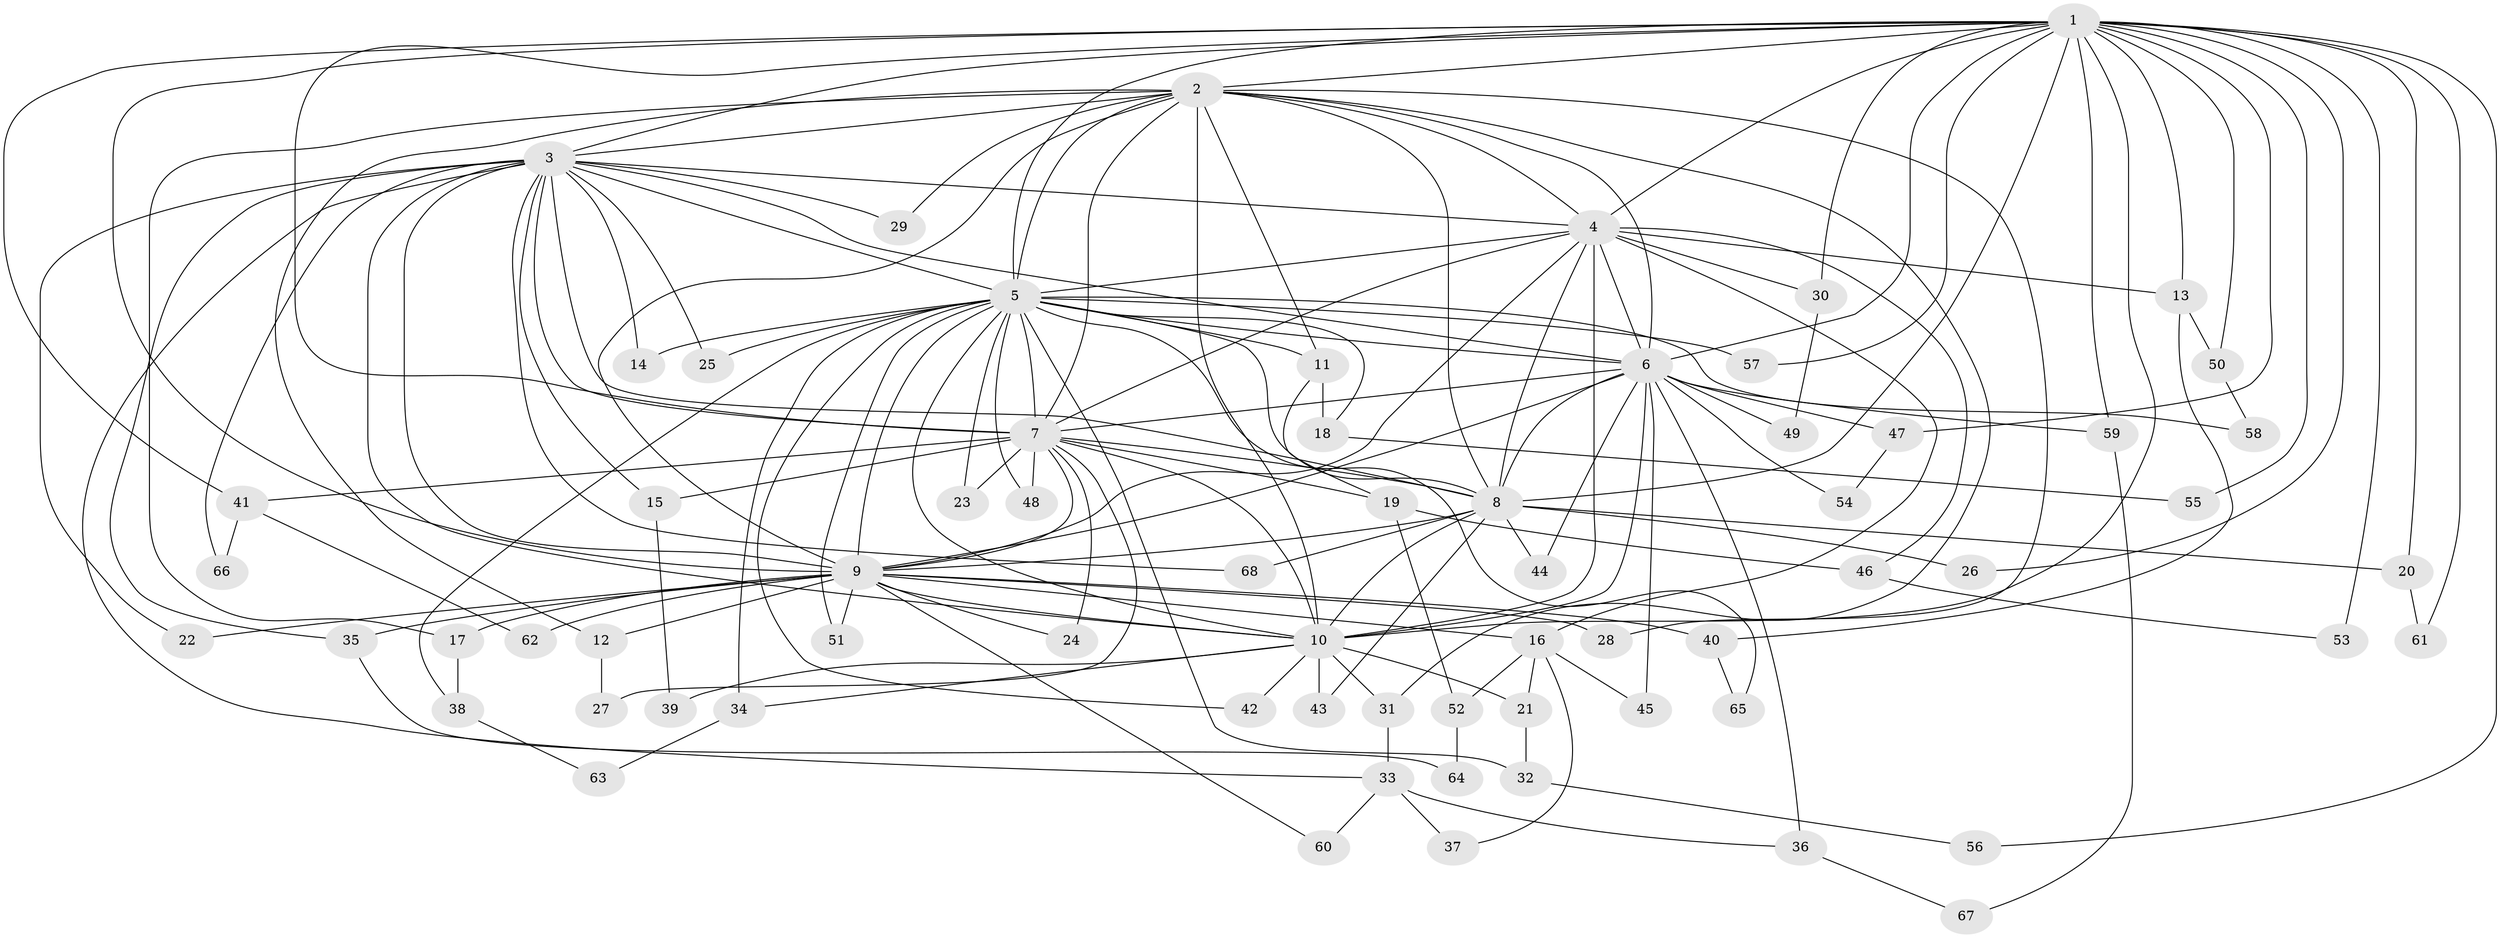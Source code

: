 // coarse degree distribution, {1: 0.55, 2: 0.3, 10: 0.05, 6: 0.05, 13: 0.05}
// Generated by graph-tools (version 1.1) at 2025/46/03/04/25 21:46:36]
// undirected, 68 vertices, 161 edges
graph export_dot {
graph [start="1"]
  node [color=gray90,style=filled];
  1;
  2;
  3;
  4;
  5;
  6;
  7;
  8;
  9;
  10;
  11;
  12;
  13;
  14;
  15;
  16;
  17;
  18;
  19;
  20;
  21;
  22;
  23;
  24;
  25;
  26;
  27;
  28;
  29;
  30;
  31;
  32;
  33;
  34;
  35;
  36;
  37;
  38;
  39;
  40;
  41;
  42;
  43;
  44;
  45;
  46;
  47;
  48;
  49;
  50;
  51;
  52;
  53;
  54;
  55;
  56;
  57;
  58;
  59;
  60;
  61;
  62;
  63;
  64;
  65;
  66;
  67;
  68;
  1 -- 2;
  1 -- 3;
  1 -- 4;
  1 -- 5;
  1 -- 6;
  1 -- 7;
  1 -- 8;
  1 -- 9;
  1 -- 10;
  1 -- 13;
  1 -- 20;
  1 -- 26;
  1 -- 30;
  1 -- 41;
  1 -- 47;
  1 -- 50;
  1 -- 53;
  1 -- 55;
  1 -- 56;
  1 -- 57;
  1 -- 59;
  1 -- 61;
  2 -- 3;
  2 -- 4;
  2 -- 5;
  2 -- 6;
  2 -- 7;
  2 -- 8;
  2 -- 9;
  2 -- 10;
  2 -- 11;
  2 -- 12;
  2 -- 17;
  2 -- 28;
  2 -- 29;
  2 -- 31;
  3 -- 4;
  3 -- 5;
  3 -- 6;
  3 -- 7;
  3 -- 8;
  3 -- 9;
  3 -- 10;
  3 -- 14;
  3 -- 15;
  3 -- 22;
  3 -- 25;
  3 -- 29;
  3 -- 33;
  3 -- 35;
  3 -- 66;
  3 -- 68;
  4 -- 5;
  4 -- 6;
  4 -- 7;
  4 -- 8;
  4 -- 9;
  4 -- 10;
  4 -- 13;
  4 -- 16;
  4 -- 30;
  4 -- 46;
  5 -- 6;
  5 -- 7;
  5 -- 8;
  5 -- 9;
  5 -- 10;
  5 -- 11;
  5 -- 14;
  5 -- 18;
  5 -- 23;
  5 -- 25;
  5 -- 32;
  5 -- 34;
  5 -- 38;
  5 -- 42;
  5 -- 48;
  5 -- 51;
  5 -- 57;
  5 -- 58;
  5 -- 65;
  6 -- 7;
  6 -- 8;
  6 -- 9;
  6 -- 10;
  6 -- 36;
  6 -- 44;
  6 -- 45;
  6 -- 47;
  6 -- 49;
  6 -- 54;
  6 -- 59;
  7 -- 8;
  7 -- 9;
  7 -- 10;
  7 -- 15;
  7 -- 19;
  7 -- 23;
  7 -- 24;
  7 -- 27;
  7 -- 41;
  7 -- 48;
  8 -- 9;
  8 -- 10;
  8 -- 20;
  8 -- 26;
  8 -- 43;
  8 -- 44;
  8 -- 68;
  9 -- 10;
  9 -- 12;
  9 -- 16;
  9 -- 17;
  9 -- 22;
  9 -- 24;
  9 -- 28;
  9 -- 35;
  9 -- 40;
  9 -- 51;
  9 -- 60;
  9 -- 62;
  10 -- 21;
  10 -- 31;
  10 -- 34;
  10 -- 39;
  10 -- 42;
  10 -- 43;
  11 -- 18;
  11 -- 19;
  12 -- 27;
  13 -- 40;
  13 -- 50;
  15 -- 39;
  16 -- 21;
  16 -- 37;
  16 -- 45;
  16 -- 52;
  17 -- 38;
  18 -- 55;
  19 -- 46;
  19 -- 52;
  20 -- 61;
  21 -- 32;
  30 -- 49;
  31 -- 33;
  32 -- 56;
  33 -- 36;
  33 -- 37;
  33 -- 60;
  34 -- 63;
  35 -- 64;
  36 -- 67;
  38 -- 63;
  40 -- 65;
  41 -- 62;
  41 -- 66;
  46 -- 53;
  47 -- 54;
  50 -- 58;
  52 -- 64;
  59 -- 67;
}
